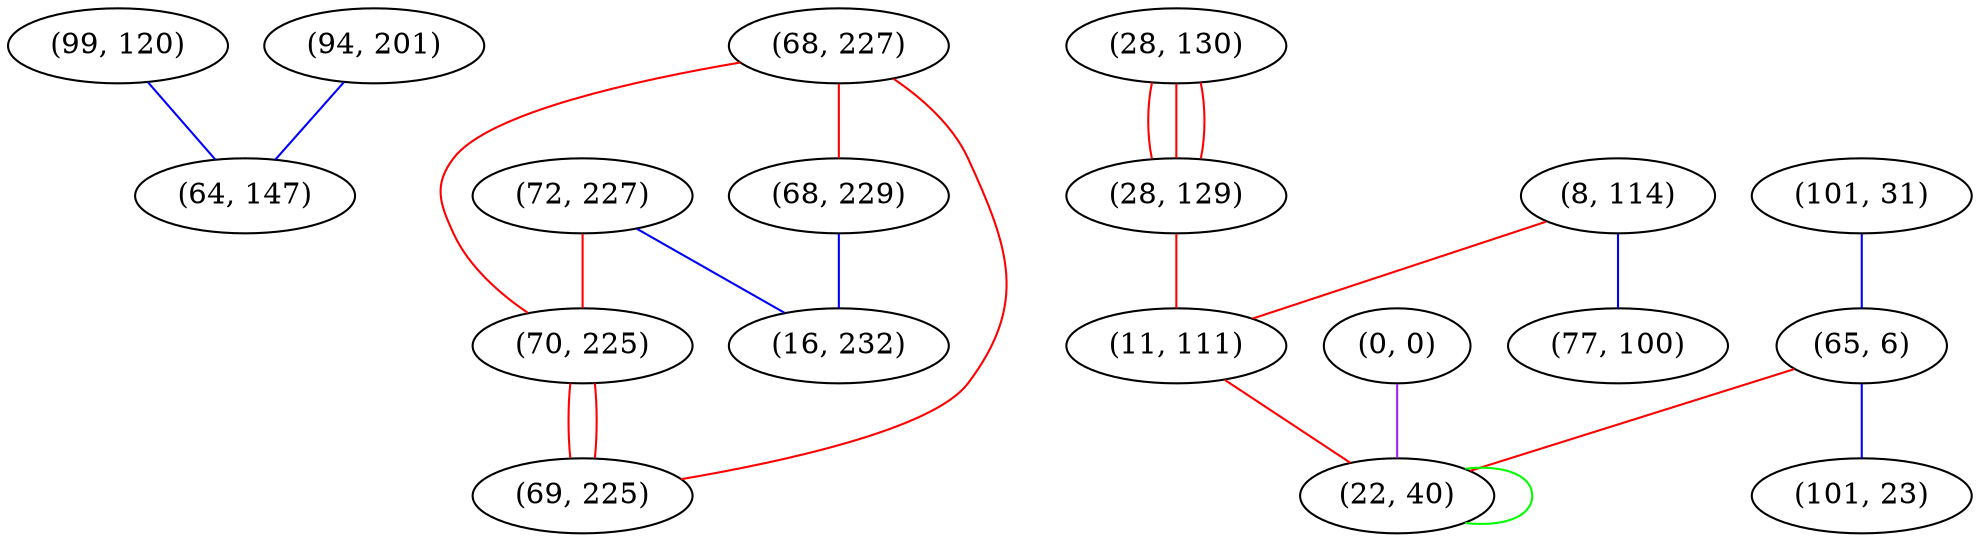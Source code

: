 graph "" {
"(99, 120)";
"(72, 227)";
"(0, 0)";
"(68, 227)";
"(68, 229)";
"(70, 225)";
"(16, 232)";
"(28, 130)";
"(101, 31)";
"(94, 201)";
"(65, 6)";
"(8, 114)";
"(28, 129)";
"(69, 225)";
"(11, 111)";
"(64, 147)";
"(101, 23)";
"(77, 100)";
"(22, 40)";
"(99, 120)" -- "(64, 147)"  [color=blue, key=0, weight=3];
"(72, 227)" -- "(70, 225)"  [color=red, key=0, weight=1];
"(72, 227)" -- "(16, 232)"  [color=blue, key=0, weight=3];
"(0, 0)" -- "(22, 40)"  [color=purple, key=0, weight=4];
"(68, 227)" -- "(68, 229)"  [color=red, key=0, weight=1];
"(68, 227)" -- "(69, 225)"  [color=red, key=0, weight=1];
"(68, 227)" -- "(70, 225)"  [color=red, key=0, weight=1];
"(68, 229)" -- "(16, 232)"  [color=blue, key=0, weight=3];
"(70, 225)" -- "(69, 225)"  [color=red, key=0, weight=1];
"(70, 225)" -- "(69, 225)"  [color=red, key=1, weight=1];
"(28, 130)" -- "(28, 129)"  [color=red, key=0, weight=1];
"(28, 130)" -- "(28, 129)"  [color=red, key=1, weight=1];
"(28, 130)" -- "(28, 129)"  [color=red, key=2, weight=1];
"(101, 31)" -- "(65, 6)"  [color=blue, key=0, weight=3];
"(94, 201)" -- "(64, 147)"  [color=blue, key=0, weight=3];
"(65, 6)" -- "(101, 23)"  [color=blue, key=0, weight=3];
"(65, 6)" -- "(22, 40)"  [color=red, key=0, weight=1];
"(8, 114)" -- "(11, 111)"  [color=red, key=0, weight=1];
"(8, 114)" -- "(77, 100)"  [color=blue, key=0, weight=3];
"(28, 129)" -- "(11, 111)"  [color=red, key=0, weight=1];
"(11, 111)" -- "(22, 40)"  [color=red, key=0, weight=1];
"(22, 40)" -- "(22, 40)"  [color=green, key=0, weight=2];
}
